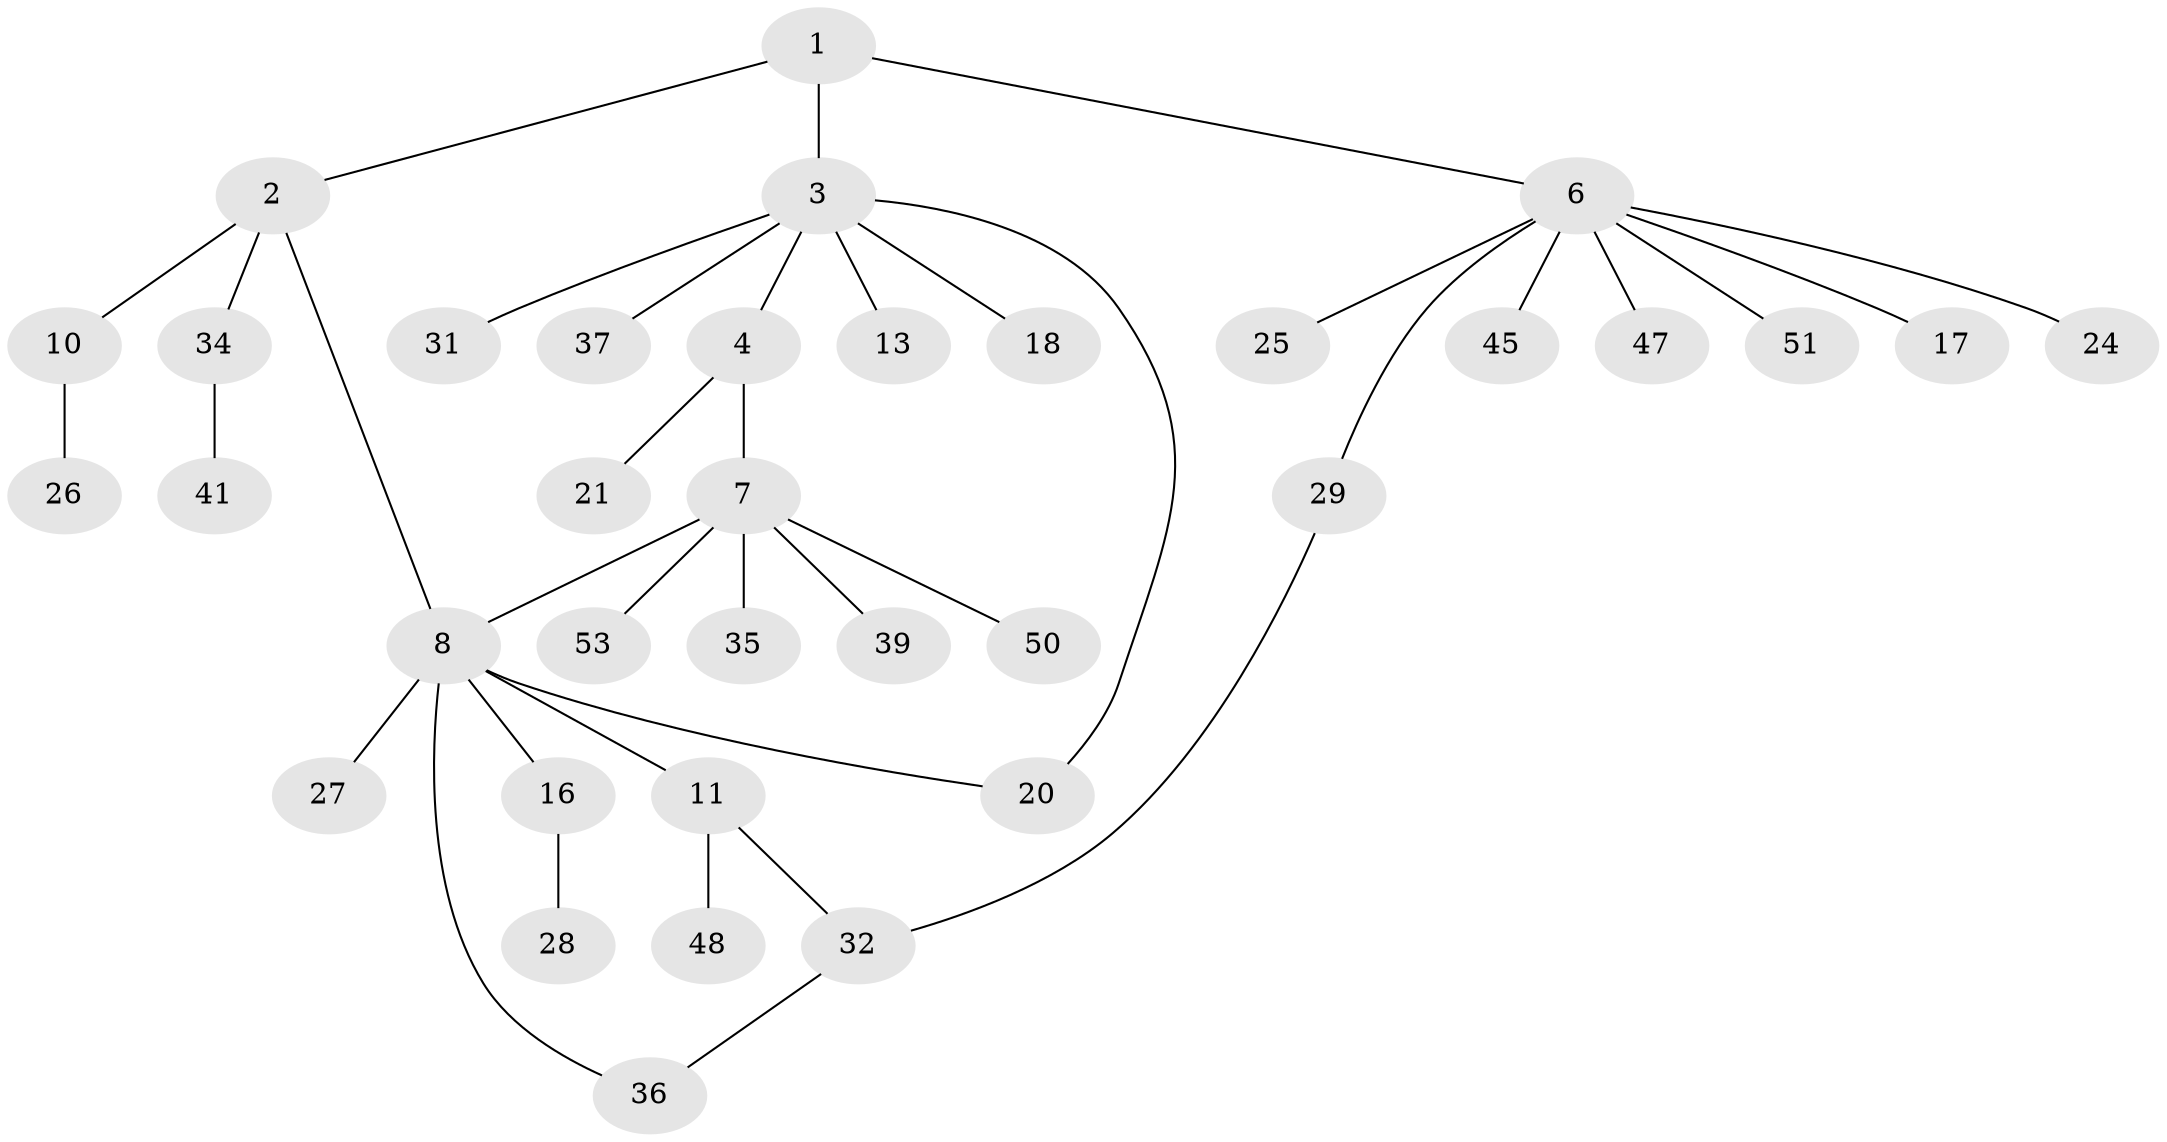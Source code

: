 // original degree distribution, {4: 0.1320754716981132, 7: 0.03773584905660377, 2: 0.2641509433962264, 5: 0.018867924528301886, 3: 0.07547169811320754, 1: 0.4716981132075472}
// Generated by graph-tools (version 1.1) at 2025/41/03/06/25 10:41:25]
// undirected, 35 vertices, 38 edges
graph export_dot {
graph [start="1"]
  node [color=gray90,style=filled];
  1 [super="+33"];
  2 [super="+14"];
  3 [super="+5"];
  4 [super="+12"];
  6 [super="+46"];
  7 [super="+23"];
  8 [super="+9"];
  10 [super="+15"];
  11 [super="+30"];
  13;
  16 [super="+19"];
  17;
  18;
  20 [super="+22"];
  21 [super="+42"];
  24;
  25;
  26;
  27;
  28 [super="+49"];
  29;
  31;
  32 [super="+38"];
  34 [super="+40"];
  35;
  36 [super="+44"];
  37;
  39 [super="+43"];
  41 [super="+52"];
  45;
  47;
  48;
  50;
  51;
  53;
  1 -- 2;
  1 -- 3;
  1 -- 6;
  2 -- 8;
  2 -- 10;
  2 -- 34;
  3 -- 4;
  3 -- 13;
  3 -- 18;
  3 -- 20;
  3 -- 31;
  3 -- 37;
  4 -- 7;
  4 -- 21;
  6 -- 17;
  6 -- 24;
  6 -- 25;
  6 -- 29;
  6 -- 45;
  6 -- 51;
  6 -- 47;
  7 -- 39;
  7 -- 53;
  7 -- 50;
  7 -- 35;
  7 -- 8;
  8 -- 11;
  8 -- 16;
  8 -- 36;
  8 -- 27;
  8 -- 20;
  10 -- 26;
  11 -- 48;
  11 -- 32;
  16 -- 28;
  29 -- 32;
  32 -- 36;
  34 -- 41;
}
